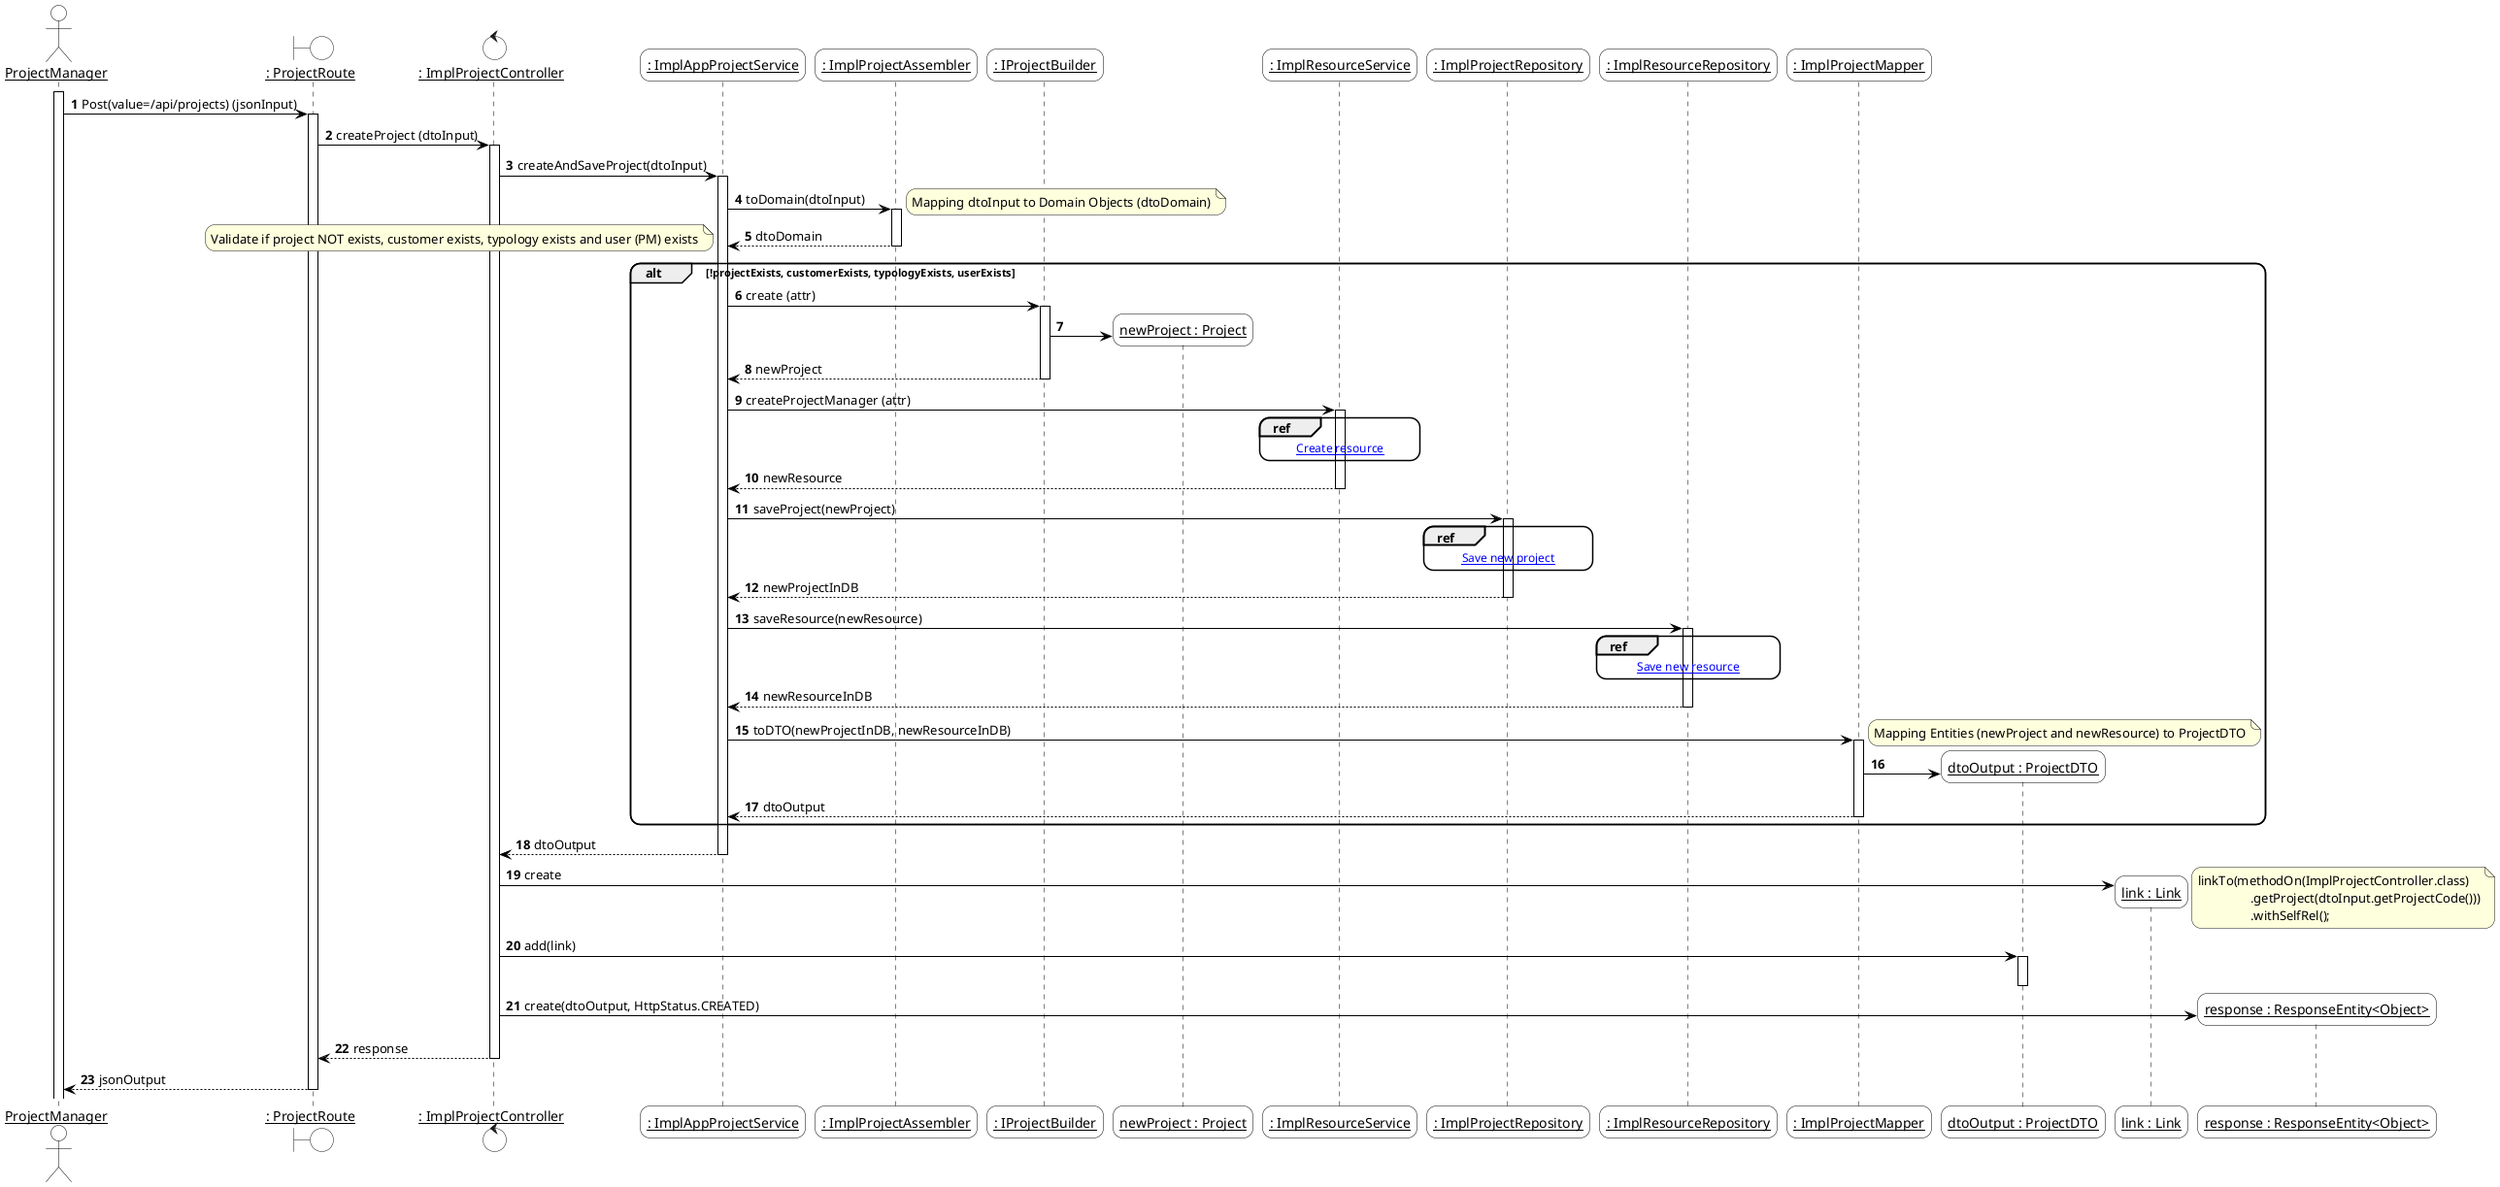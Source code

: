 @startuml
'https://plantuml.com/sequence-diagramskinparam sequenceArrowThickness 2
skinparam roundcorner 20
skinparam maxmessagesize 0
skinparam sequenceParticipant underline
skinparam sequence {
ArrowColor black
ActorBorderColor #black
LifeLineBorderColor black
LifeLineBackgroundColor white
ParticipantBorderColor black
ParticipantBackgroundColor #transparent
ParticipantFontName Aapex
ParticipantFontSize 14
ParticipantFontColor black
ActorBackgroundColor #transparent
ActorFontColor black
ActorFontSize 14
ActorFontName Aapex
}
autonumber
autoactivate on

actor "ProjectManager" as PM
boundary ": ProjectRoute" #FFFFFF
control ": ImplProjectController" #FFFFFF

activate PM

    PM -> ": ProjectRoute" ++ : Post(value=/api/projects) (jsonInput)

            ": ProjectRoute" -> ": ImplProjectController" ++ : createProject (dtoInput)

                    ": ImplProjectController" -> ": ImplAppProjectService" : createAndSaveProject(dtoInput)

                        ": ImplAppProjectService" -> ": ImplProjectAssembler" : toDomain(dtoInput)

                        note right
                            Mapping dtoInput to Domain Objects (dtoDomain)
                        endnote

                        ": ImplProjectAssembler" --> ": ImplAppProjectService" : dtoDomain

                        note left
                            Validate if project NOT exists, customer exists, typology exists and user (PM) exists
                        endnote

                        alt !projectExists, customerExists, typologyExists, userExists

                            ": ImplAppProjectService" -> ": IProjectBuilder" : create (attr)

                            ": IProjectBuilder" -> "newProject : Project" **

                            ": IProjectBuilder" --> ": ImplAppProjectService" : newProject

                            ": ImplAppProjectService" -> ": ImplResourceService" : createProjectManager (attr)

                            ref over ": ImplResourceService"
                                [[us005sd-createPM.puml Create resource]]
                            end

                            ": ImplResourceService" --> ": ImplAppProjectService" : newResource

                            ": ImplAppProjectService" -> ": ImplProjectRepository" : saveProject(newProject)

                            ref over ": ImplProjectRepository"
                                [[us005sd-saveProject.puml Save new project]]
                            end

                            ": ImplProjectRepository" --> ": ImplAppProjectService" : newProjectInDB

                            ": ImplAppProjectService" -> ": ImplResourceRepository" : saveResource(newResource)

                            ref over ": ImplResourceRepository"
                                [[us005sd-savePM.puml Save new resource]]
                            end

                            ": ImplResourceRepository" --> ": ImplAppProjectService" : newResourceInDB

                            ": ImplAppProjectService" -> ": ImplProjectMapper" : toDTO(newProjectInDB, newResourceInDB)

                            note right
                                Mapping Entities (newProject and newResource) to ProjectDTO
                            endnote

                            ": ImplProjectMapper" -> "dtoOutput : ProjectDTO" **

                            ": ImplProjectMapper" --> ": ImplAppProjectService" : dtoOutput

                        end alt

                        ": ImplAppProjectService" --> ": ImplProjectController" : dtoOutput

                    ": ImplProjectController" -> "link : Link" ** : create

                    note right
                        linkTo(methodOn(ImplProjectController.class)
                                        .getProject(dtoInput.getProjectCode()))
                                        .withSelfRel();
                    endnote

                    ": ImplProjectController" -> "dtoOutput : ProjectDTO" : add(link)

                    deactivate

                    ": ImplProjectController" -> "response : ResponseEntity<Object>" ** : create(dtoOutput, HttpStatus.CREATED)

                    ": ImplProjectController" --> ": ProjectRoute" : response

            ": ProjectRoute" --> PM : jsonOutput

@enduml
